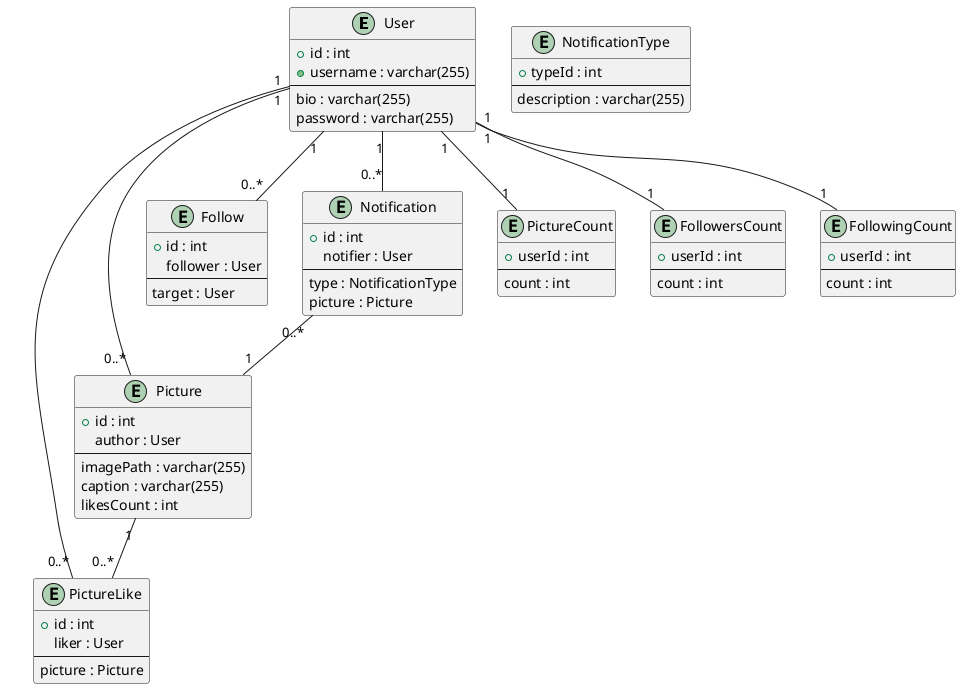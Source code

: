 @startuml QuackstagramERD

entity "User" as user {
  + id : int
  + username : varchar(255)
  --
  bio : varchar(255)
  password : varchar(255)
}

entity "Picture" as picture {
  + id : int
  author : User
  --
  imagePath : varchar(255)
  caption : varchar(255)
  likesCount : int
}

entity "PictureLike" as picturelike {
  + id : int
  liker : User
  --
  picture : Picture
}

entity "Follow" as follow {
  + id : int
  follower : User
  --
  target : User
}

entity "Notification" as notification {
  + id : int
  notifier : User
  --
  type : NotificationType
  picture : Picture
}

entity "PictureCount" as piccount {
  + userId : int
  --
  count : int
}

entity "FollowersCount" as fcount {
  + userId : int
  --
  count : int
}

entity "FollowingCount" as flcount {
  + userId : int
  --
  count : int
}

entity "NotificationType" as ntype {
  + typeId : int
  --
  description : varchar(255)
}

user "1" -- "0..*" picture
user "1" -- "0..*" picturelike
user "1" -- "0..*" follow
user "1" -- "0..*" notification
user "1" -- "1" piccount
user "1" -- "1" fcount
user "1" -- "1" flcount
notification "0..*" -- "1" picture
picture "1" -- "0..*" picturelike

@enduml
